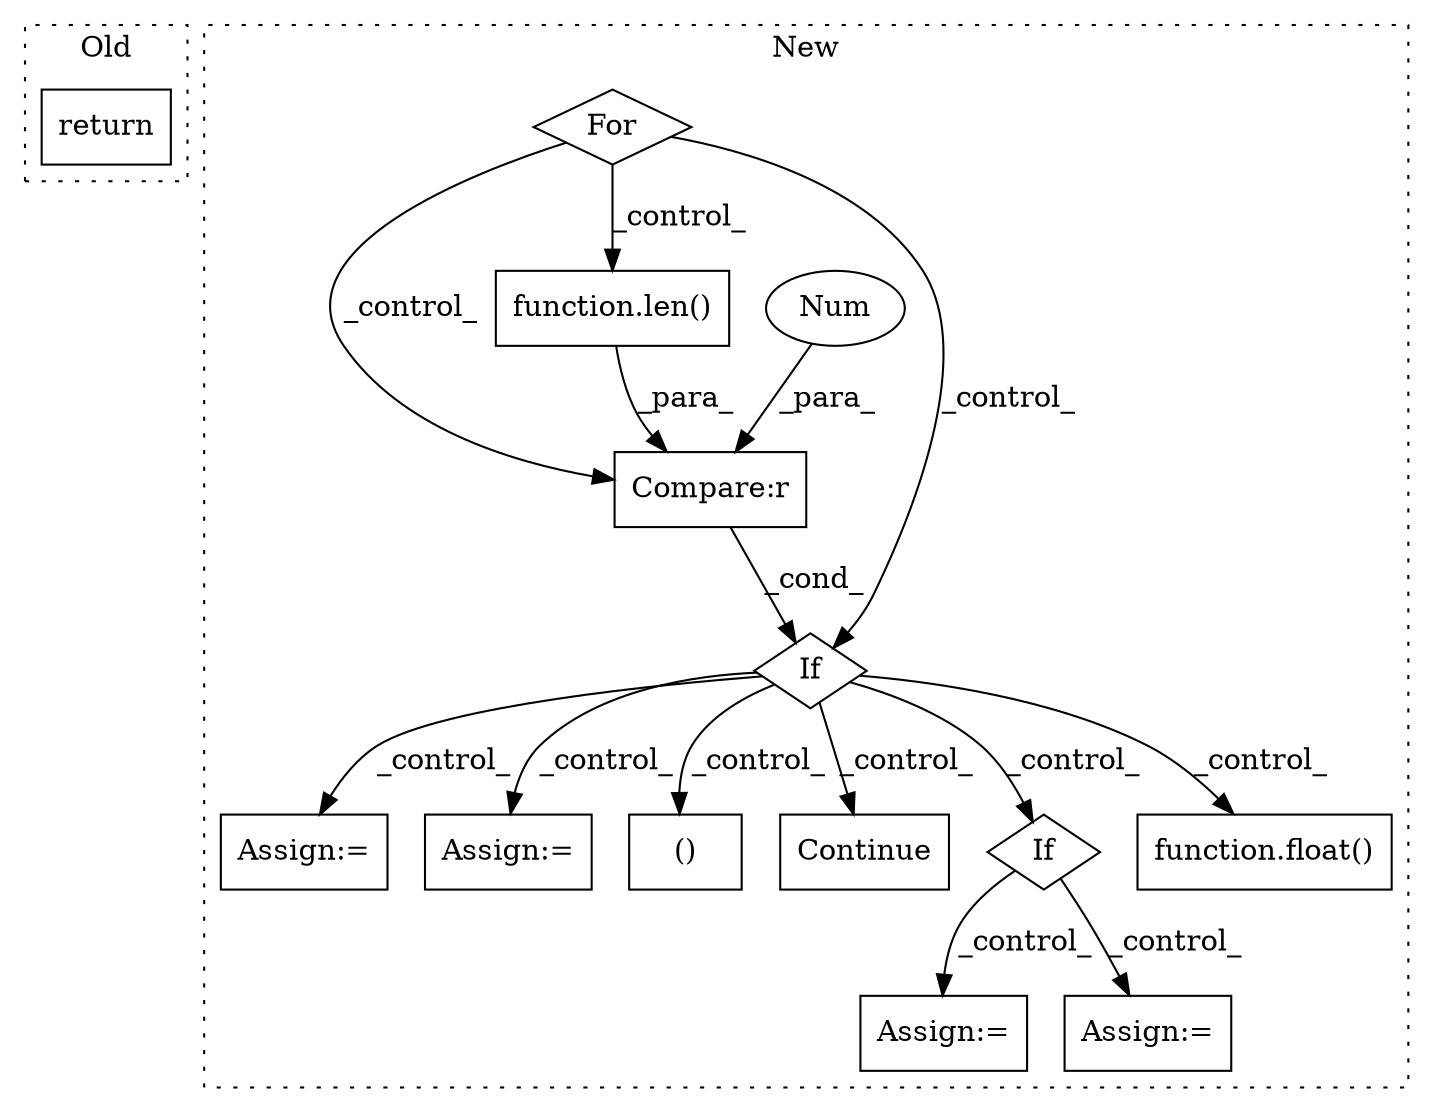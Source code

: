 digraph G {
subgraph cluster0 {
1 [label="return" a="93" s="25005" l="7" shape="box"];
label = "Old";
style="dotted";
}
subgraph cluster1 {
2 [label="function.len()" a="75" s="27492,27498" l="4,1" shape="box"];
3 [label="Compare:r" a="40" s="27492" l="11" shape="box"];
4 [label="Num" a="76" s="27502" l="1" shape="ellipse"];
5 [label="If" a="96" s="27489" l="3" shape="diamond"];
6 [label="Assign:=" a="68" s="27847" l="3" shape="box"];
7 [label="Assign:=" a="68" s="27901" l="3" shape="box"];
8 [label="Assign:=" a="68" s="27739" l="3" shape="box"];
9 [label="Assign:=" a="68" s="27537" l="8" shape="box"];
10 [label="()" a="54" s="27537" l="5" shape="box"];
11 [label="Continue" a="43" s="27517" l="8" shape="box"];
12 [label="If" a="96" s="27818" l="0" shape="diamond"];
13 [label="For" a="107" s="27428,27443" l="4,10" shape="diamond"];
14 [label="function.float()" a="75" s="27681,27690" l="6,1" shape="box"];
label = "New";
style="dotted";
}
2 -> 3 [label="_para_"];
3 -> 5 [label="_cond_"];
4 -> 3 [label="_para_"];
5 -> 14 [label="_control_"];
5 -> 9 [label="_control_"];
5 -> 10 [label="_control_"];
5 -> 8 [label="_control_"];
5 -> 11 [label="_control_"];
5 -> 12 [label="_control_"];
12 -> 6 [label="_control_"];
12 -> 7 [label="_control_"];
13 -> 5 [label="_control_"];
13 -> 2 [label="_control_"];
13 -> 3 [label="_control_"];
}